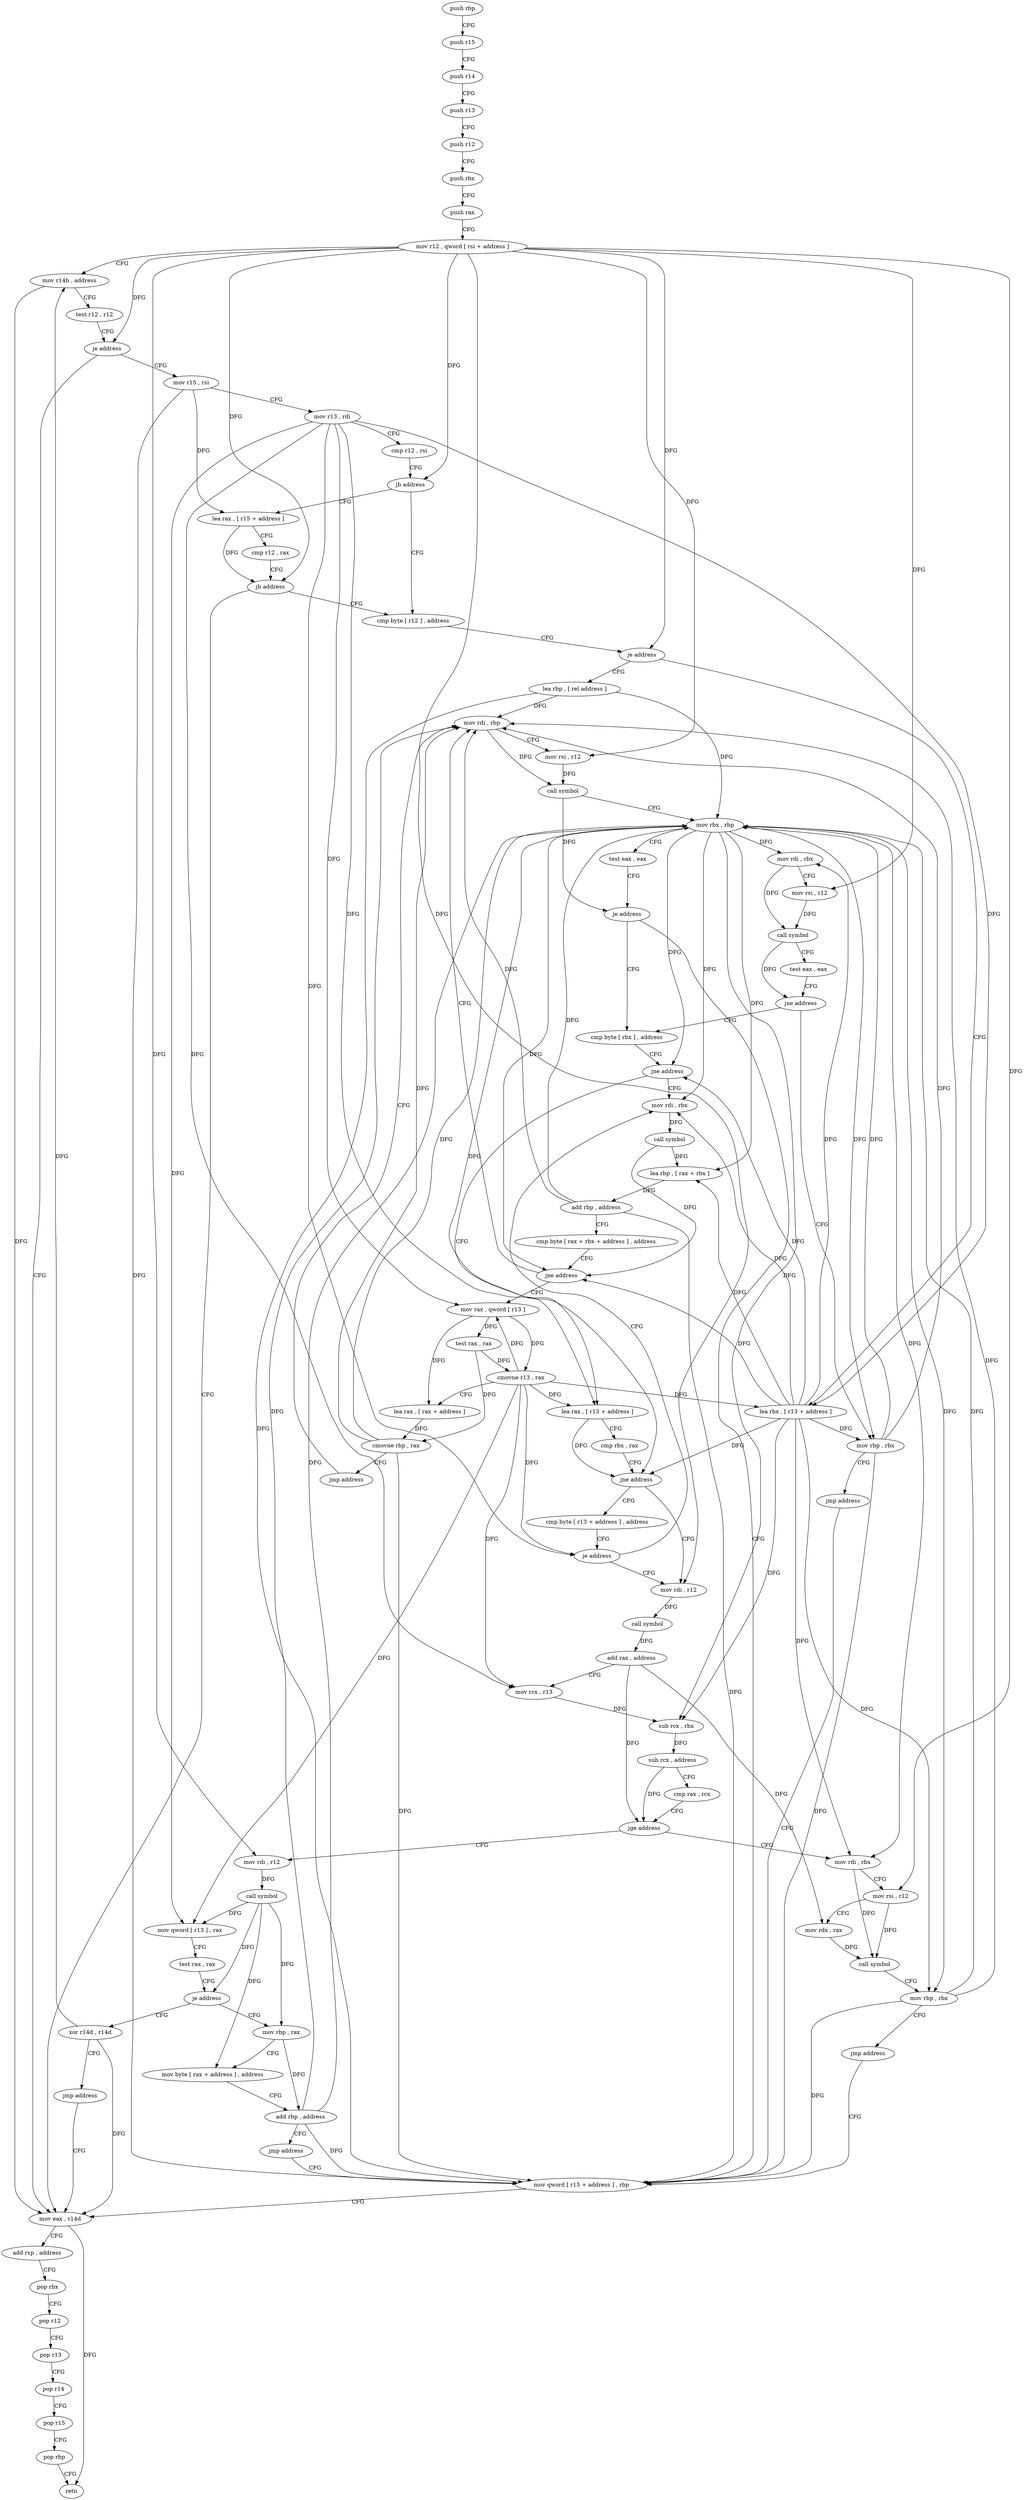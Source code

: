digraph "func" {
"254848" [label = "push rbp" ]
"254849" [label = "push r15" ]
"254851" [label = "push r14" ]
"254853" [label = "push r13" ]
"254855" [label = "push r12" ]
"254857" [label = "push rbx" ]
"254858" [label = "push rax" ]
"254859" [label = "mov r12 , qword [ rsi + address ]" ]
"254863" [label = "mov r14b , address" ]
"254866" [label = "test r12 , r12" ]
"254869" [label = "je address" ]
"255038" [label = "mov eax , r14d" ]
"254875" [label = "mov r15 , rsi" ]
"255041" [label = "add rsp , address" ]
"255045" [label = "pop rbx" ]
"255046" [label = "pop r12" ]
"255048" [label = "pop r13" ]
"255050" [label = "pop r14" ]
"255052" [label = "pop r15" ]
"255054" [label = "pop rbp" ]
"255055" [label = "retn" ]
"254878" [label = "mov r13 , rdi" ]
"254881" [label = "cmp r12 , rsi" ]
"254884" [label = "jb address" ]
"254899" [label = "cmp byte [ r12 ] , address" ]
"254886" [label = "lea rax , [ r15 + address ]" ]
"254904" [label = "je address" ]
"255027" [label = "lea rbp , [ rel address ]" ]
"254906" [label = "lea rbx , [ r13 + address ]" ]
"254890" [label = "cmp r12 , rax" ]
"254893" [label = "jb address" ]
"255034" [label = "mov qword [ r15 + address ] , rbp" ]
"254910" [label = "mov rdi , rbx" ]
"254913" [label = "mov rsi , r12" ]
"254916" [label = "call symbol" ]
"254921" [label = "test eax , eax" ]
"254923" [label = "jne address" ]
"254962" [label = "cmp byte [ rbx ] , address" ]
"254925" [label = "mov rbp , rbx" ]
"254965" [label = "jne address" ]
"254983" [label = "mov rdi , rbx" ]
"254967" [label = "lea rax , [ r13 + address ]" ]
"254928" [label = "jmp address" ]
"254986" [label = "call symbol" ]
"254991" [label = "lea rbp , [ rax + rbx ]" ]
"254995" [label = "add rbp , address" ]
"254999" [label = "cmp byte [ rax + rbx + address ] , address" ]
"255004" [label = "jne address" ]
"254944" [label = "mov rdi , rbp" ]
"255006" [label = "mov rax , qword [ r13 ]" ]
"254971" [label = "cmp rbx , rax" ]
"254974" [label = "jne address" ]
"255056" [label = "mov rdi , r12" ]
"254976" [label = "cmp byte [ r13 + address ] , address" ]
"254947" [label = "mov rsi , r12" ]
"254950" [label = "call symbol" ]
"254955" [label = "mov rbx , rbp" ]
"254958" [label = "test eax , eax" ]
"254960" [label = "je address" ]
"255010" [label = "test rax , rax" ]
"255013" [label = "cmovne r13 , rax" ]
"255017" [label = "lea rax , [ rax + address ]" ]
"255021" [label = "cmovne rbp , rax" ]
"255025" [label = "jmp address" ]
"255059" [label = "call symbol" ]
"255064" [label = "add rax , address" ]
"255068" [label = "mov rcx , r13" ]
"255071" [label = "sub rcx , rbx" ]
"255074" [label = "sub rcx , address" ]
"255078" [label = "cmp rax , rcx" ]
"255081" [label = "jge address" ]
"255102" [label = "mov rdi , r12" ]
"255083" [label = "mov rdi , rbx" ]
"254981" [label = "je address" ]
"255105" [label = "call symbol" ]
"255110" [label = "mov qword [ r13 ] , rax" ]
"255114" [label = "test rax , rax" ]
"255117" [label = "je address" ]
"255132" [label = "xor r14d , r14d" ]
"255119" [label = "mov rbp , rax" ]
"255086" [label = "mov rsi , r12" ]
"255089" [label = "mov rdx , rax" ]
"255092" [label = "call symbol" ]
"255097" [label = "mov rbp , rbx" ]
"255100" [label = "jmp address" ]
"255135" [label = "jmp address" ]
"255122" [label = "mov byte [ rax + address ] , address" ]
"255126" [label = "add rbp , address" ]
"255130" [label = "jmp address" ]
"254848" -> "254849" [ label = "CFG" ]
"254849" -> "254851" [ label = "CFG" ]
"254851" -> "254853" [ label = "CFG" ]
"254853" -> "254855" [ label = "CFG" ]
"254855" -> "254857" [ label = "CFG" ]
"254857" -> "254858" [ label = "CFG" ]
"254858" -> "254859" [ label = "CFG" ]
"254859" -> "254863" [ label = "CFG" ]
"254859" -> "254869" [ label = "DFG" ]
"254859" -> "254884" [ label = "DFG" ]
"254859" -> "254904" [ label = "DFG" ]
"254859" -> "254893" [ label = "DFG" ]
"254859" -> "254913" [ label = "DFG" ]
"254859" -> "254947" [ label = "DFG" ]
"254859" -> "255056" [ label = "DFG" ]
"254859" -> "255102" [ label = "DFG" ]
"254859" -> "255086" [ label = "DFG" ]
"254863" -> "254866" [ label = "CFG" ]
"254863" -> "255038" [ label = "DFG" ]
"254866" -> "254869" [ label = "CFG" ]
"254869" -> "255038" [ label = "CFG" ]
"254869" -> "254875" [ label = "CFG" ]
"255038" -> "255041" [ label = "CFG" ]
"255038" -> "255055" [ label = "DFG" ]
"254875" -> "254878" [ label = "CFG" ]
"254875" -> "254886" [ label = "DFG" ]
"254875" -> "255034" [ label = "DFG" ]
"255041" -> "255045" [ label = "CFG" ]
"255045" -> "255046" [ label = "CFG" ]
"255046" -> "255048" [ label = "CFG" ]
"255048" -> "255050" [ label = "CFG" ]
"255050" -> "255052" [ label = "CFG" ]
"255052" -> "255054" [ label = "CFG" ]
"255054" -> "255055" [ label = "CFG" ]
"254878" -> "254881" [ label = "CFG" ]
"254878" -> "254906" [ label = "DFG" ]
"254878" -> "254967" [ label = "DFG" ]
"254878" -> "255006" [ label = "DFG" ]
"254878" -> "255068" [ label = "DFG" ]
"254878" -> "254981" [ label = "DFG" ]
"254878" -> "255110" [ label = "DFG" ]
"254881" -> "254884" [ label = "CFG" ]
"254884" -> "254899" [ label = "CFG" ]
"254884" -> "254886" [ label = "CFG" ]
"254899" -> "254904" [ label = "CFG" ]
"254886" -> "254890" [ label = "CFG" ]
"254886" -> "254893" [ label = "DFG" ]
"254904" -> "255027" [ label = "CFG" ]
"254904" -> "254906" [ label = "CFG" ]
"255027" -> "255034" [ label = "DFG" ]
"255027" -> "254944" [ label = "DFG" ]
"255027" -> "254955" [ label = "DFG" ]
"254906" -> "254910" [ label = "DFG" ]
"254906" -> "254965" [ label = "DFG" ]
"254906" -> "254925" [ label = "DFG" ]
"254906" -> "254983" [ label = "DFG" ]
"254906" -> "254991" [ label = "DFG" ]
"254906" -> "255004" [ label = "DFG" ]
"254906" -> "254974" [ label = "DFG" ]
"254906" -> "255071" [ label = "DFG" ]
"254906" -> "255083" [ label = "DFG" ]
"254906" -> "255097" [ label = "DFG" ]
"254890" -> "254893" [ label = "CFG" ]
"254893" -> "255038" [ label = "CFG" ]
"254893" -> "254899" [ label = "CFG" ]
"255034" -> "255038" [ label = "CFG" ]
"254910" -> "254913" [ label = "CFG" ]
"254910" -> "254916" [ label = "DFG" ]
"254913" -> "254916" [ label = "DFG" ]
"254916" -> "254921" [ label = "CFG" ]
"254916" -> "254923" [ label = "DFG" ]
"254921" -> "254923" [ label = "CFG" ]
"254923" -> "254962" [ label = "CFG" ]
"254923" -> "254925" [ label = "CFG" ]
"254962" -> "254965" [ label = "CFG" ]
"254925" -> "254928" [ label = "CFG" ]
"254925" -> "255034" [ label = "DFG" ]
"254925" -> "254944" [ label = "DFG" ]
"254925" -> "254955" [ label = "DFG" ]
"254965" -> "254983" [ label = "CFG" ]
"254965" -> "254967" [ label = "CFG" ]
"254983" -> "254986" [ label = "DFG" ]
"254967" -> "254971" [ label = "CFG" ]
"254967" -> "254974" [ label = "DFG" ]
"254928" -> "255034" [ label = "CFG" ]
"254986" -> "254991" [ label = "DFG" ]
"254986" -> "255004" [ label = "DFG" ]
"254991" -> "254995" [ label = "DFG" ]
"254995" -> "254999" [ label = "CFG" ]
"254995" -> "255034" [ label = "DFG" ]
"254995" -> "254944" [ label = "DFG" ]
"254995" -> "254955" [ label = "DFG" ]
"254999" -> "255004" [ label = "CFG" ]
"255004" -> "254944" [ label = "CFG" ]
"255004" -> "255006" [ label = "CFG" ]
"254944" -> "254947" [ label = "CFG" ]
"254944" -> "254950" [ label = "DFG" ]
"255006" -> "255010" [ label = "DFG" ]
"255006" -> "255013" [ label = "DFG" ]
"255006" -> "255017" [ label = "DFG" ]
"254971" -> "254974" [ label = "CFG" ]
"254974" -> "255056" [ label = "CFG" ]
"254974" -> "254976" [ label = "CFG" ]
"255056" -> "255059" [ label = "DFG" ]
"254976" -> "254981" [ label = "CFG" ]
"254947" -> "254950" [ label = "DFG" ]
"254950" -> "254955" [ label = "CFG" ]
"254950" -> "254960" [ label = "DFG" ]
"254955" -> "254958" [ label = "CFG" ]
"254955" -> "254910" [ label = "DFG" ]
"254955" -> "254965" [ label = "DFG" ]
"254955" -> "254925" [ label = "DFG" ]
"254955" -> "254983" [ label = "DFG" ]
"254955" -> "254991" [ label = "DFG" ]
"254955" -> "255004" [ label = "DFG" ]
"254955" -> "254974" [ label = "DFG" ]
"254955" -> "255071" [ label = "DFG" ]
"254955" -> "255083" [ label = "DFG" ]
"254955" -> "255097" [ label = "DFG" ]
"254958" -> "254960" [ label = "CFG" ]
"254960" -> "255034" [ label = "CFG" ]
"254960" -> "254962" [ label = "CFG" ]
"255010" -> "255013" [ label = "DFG" ]
"255010" -> "255021" [ label = "DFG" ]
"255013" -> "255017" [ label = "CFG" ]
"255013" -> "254906" [ label = "DFG" ]
"255013" -> "254967" [ label = "DFG" ]
"255013" -> "255006" [ label = "DFG" ]
"255013" -> "255068" [ label = "DFG" ]
"255013" -> "254981" [ label = "DFG" ]
"255013" -> "255110" [ label = "DFG" ]
"255017" -> "255021" [ label = "DFG" ]
"255021" -> "255025" [ label = "CFG" ]
"255021" -> "255034" [ label = "DFG" ]
"255021" -> "254944" [ label = "DFG" ]
"255021" -> "254955" [ label = "DFG" ]
"255025" -> "254944" [ label = "CFG" ]
"255059" -> "255064" [ label = "DFG" ]
"255064" -> "255068" [ label = "CFG" ]
"255064" -> "255081" [ label = "DFG" ]
"255064" -> "255089" [ label = "DFG" ]
"255068" -> "255071" [ label = "DFG" ]
"255071" -> "255074" [ label = "DFG" ]
"255074" -> "255078" [ label = "CFG" ]
"255074" -> "255081" [ label = "DFG" ]
"255078" -> "255081" [ label = "CFG" ]
"255081" -> "255102" [ label = "CFG" ]
"255081" -> "255083" [ label = "CFG" ]
"255102" -> "255105" [ label = "DFG" ]
"255083" -> "255086" [ label = "CFG" ]
"255083" -> "255092" [ label = "DFG" ]
"254981" -> "255056" [ label = "CFG" ]
"254981" -> "254983" [ label = "CFG" ]
"255105" -> "255110" [ label = "DFG" ]
"255105" -> "255117" [ label = "DFG" ]
"255105" -> "255119" [ label = "DFG" ]
"255105" -> "255122" [ label = "DFG" ]
"255110" -> "255114" [ label = "CFG" ]
"255114" -> "255117" [ label = "CFG" ]
"255117" -> "255132" [ label = "CFG" ]
"255117" -> "255119" [ label = "CFG" ]
"255132" -> "255135" [ label = "CFG" ]
"255132" -> "254863" [ label = "DFG" ]
"255132" -> "255038" [ label = "DFG" ]
"255119" -> "255122" [ label = "CFG" ]
"255119" -> "255126" [ label = "DFG" ]
"255086" -> "255089" [ label = "CFG" ]
"255086" -> "255092" [ label = "DFG" ]
"255089" -> "255092" [ label = "DFG" ]
"255092" -> "255097" [ label = "CFG" ]
"255097" -> "255100" [ label = "CFG" ]
"255097" -> "255034" [ label = "DFG" ]
"255097" -> "254944" [ label = "DFG" ]
"255097" -> "254955" [ label = "DFG" ]
"255100" -> "255034" [ label = "CFG" ]
"255135" -> "255038" [ label = "CFG" ]
"255122" -> "255126" [ label = "CFG" ]
"255126" -> "255130" [ label = "CFG" ]
"255126" -> "255034" [ label = "DFG" ]
"255126" -> "254944" [ label = "DFG" ]
"255126" -> "254955" [ label = "DFG" ]
"255130" -> "255034" [ label = "CFG" ]
}
